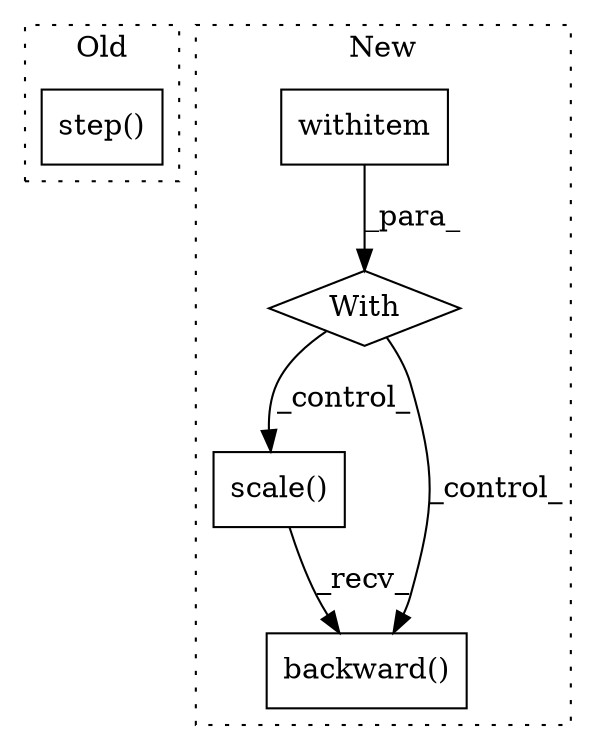 digraph G {
subgraph cluster0 {
1 [label="step()" a="75" s="13802" l="18" shape="box"];
label = "Old";
style="dotted";
}
subgraph cluster1 {
2 [label="With" a="39" s="2282,2295" l="5,13" shape="diamond"];
3 [label="withitem" a="49" s="2287" l="8" shape="box"];
4 [label="scale()" a="75" s="16241,16266" l="13,1" shape="box"];
5 [label="backward()" a="75" s="16241" l="37" shape="box"];
label = "New";
style="dotted";
}
2 -> 4 [label="_control_"];
2 -> 5 [label="_control_"];
3 -> 2 [label="_para_"];
4 -> 5 [label="_recv_"];
}